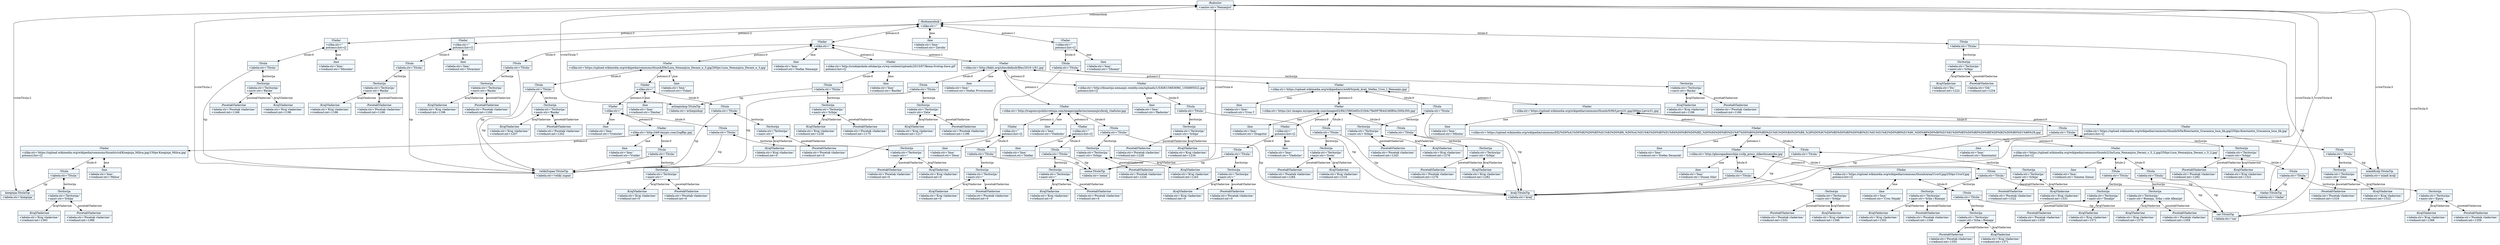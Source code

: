 
    digraph xtext {
    fontname = "Bitstream Vera Sans"
    fontsize = 8
    node[
        shape=record,
        style=filled,
        fillcolor=aliceblue
    ]
    nodesep = 0.3
    edge[dir=black,arrowtail=empty]


67777928 -> 68440808 [label="vrsteTitula:0" arrowtail=diamond dir=both]
68440808[label="{car:TitulaTip|+labela:str='car'\l}"]
67777928 -> 68515208 [label="vrsteTitula:1" arrowtail=diamond dir=both]
68515208[label="{velikiZupan:TitulaTip|+labela:str='veliki zupan'\l}"]
67777928 -> 68515600 [label="vrsteTitula:2" arrowtail=diamond dir=both]
68515600[label="{kneginja:TitulaTip|+labela:str='kneginja'\l}"]
67777928 -> 68515880 [label="vrsteTitula:3" arrowtail=diamond dir=both]
68515880[label="{kralj:TitulaTip|+labela:str='kralj'\l}"]
67777928 -> 68515936 [label="vrsteTitula:4" arrowtail=diamond dir=both]
68515936[label="{nema:TitulaTip|+labela:str='nema'\l}"]
67777928 -> 68516104 [label="vrsteTitula:5" arrowtail=diamond dir=both]
68516104[label="{mladiKralj:TitulaTip|+labela:str='mladi kralj'\l}"]
67777928 -> 68516216 [label="vrsteTitula:6" arrowtail=diamond dir=both]
68516216[label="{vladar:TitulaTip|+labela:str='vladar'\l}"]
67777928 -> 68516328 [label="vrsteTitula:7" arrowtail=diamond dir=both]
68516328[label="{arhiepiskop:TitulaTip|+labela:str='arhiepiskop'\l}"]
67777928 -> 68253120 [label="rodonacelnik" arrowtail=diamond dir=both]
68253120 -> 68516552 [label="ime" arrowtail=diamond dir=both]
68516552[label="{:Ime|+labela:str='Ime:'\l+vrednost:str='Zavida'\l}"]
68253120 -> 68516608 [label="titule:0" arrowtail=diamond dir=both]
68516608 -> 68440808 [label="tip" ]
68516608 -> 68517000 [label="teritorija" arrowtail=diamond dir=both]
68517000 -> 68517168 [label="pocetakVladavine" arrowtail=diamond dir=both]
68517168[label="{:PocetakVladavine|+labela:str='Od:'\l+vrednost:int=1234\l}"]
68517000 -> 68517280 [label="krajVladavine" arrowtail=diamond dir=both]
68517280[label="{:KrajVladavine|+labela:str='Do:'\l+vrednost:int=1222\l}"]
68517000[label="{:Teritorija|+labela:str='Teritorija:'\l+naziv:str='Srbija'\l}"]
68516608[label="{:Titula|+labela:str='Titula:'\l}"]
68253120 -> 68516832 [label="potomci:0" arrowtail=diamond dir=both]
68516832 -> 68517112 [label="ime" arrowtail=diamond dir=both]
68517112[label="{:Ime|+labela:str='Ime:'\l+vrednost:str='Stefan Nemanja'\l}"]
68516832 -> 68517336 [label="titule:0" arrowtail=diamond dir=both]
68517336 -> 68515208 [label="tip" ]
68517336 -> 68517784 [label="teritorija" arrowtail=diamond dir=both]
68517784 -> 68599936 [label="pocetakVladavine" arrowtail=diamond dir=both]
68599936[label="{:PocetakVladavine|+labela:str='Pocetak vladavine:'\l+vrednost:int=1166\l}"]
68517784 -> 68600048 [label="krajVladavine" arrowtail=diamond dir=both]
68600048[label="{:KrajVladavine|+labela:str='Kraj vladavine:'\l+vrednost:int=1196\l}"]
68517784[label="{:Teritorija|+labela:str='Teritorija:'\l+naziv:str='Raska'\l}"]
68517336[label="{:Titula|+labela:str='Titula:'\l}"]
68516832 -> 68517672 [label="potomci:0" arrowtail=diamond dir=both]
68517672 -> 68599880 [label="ime" arrowtail=diamond dir=both]
68599880[label="{:Ime|+labela:str='Ime:'\l+vrednost:str='Vukan'\l}"]
68517672 -> 68600104 [label="titule:0" arrowtail=diamond dir=both]
68600104 -> 68515208 [label="tip" ]
68600104 -> 68600496 [label="teritorija" arrowtail=diamond dir=both]
68600496 -> 68600664 [label="pocetakVladavine" arrowtail=diamond dir=both]
68600664[label="{:PocetakVladavine|+labela:str='Pocetak vladavine:'\l+vrednost:int=1202\l}"]
68600496 -> 68600776 [label="krajVladavine" arrowtail=diamond dir=both]
68600776[label="{:KrajVladavine|+labela:str='Kraj vladavine:'\l+vrednost:int=1207\l}"]
68600496[label="{:Teritorija|+labela:str='Teritorija:'\l+naziv:str='Raska'\l}"]
68600104[label="{:Titula|+labela:str='Titula:'\l}"]
68517672 -> 68600328 [label="potomci:0" arrowtail=diamond dir=both]
68600328 -> 68600608 [label="ime" arrowtail=diamond dir=both]
68600608[label="{:Ime|+labela:str='Ime:'\l+vrednost:str='Dmitar'\l}"]
68600328 -> 68600832 [label="titule:0" arrowtail=diamond dir=both]
68600832 -> 68515208 [label="tip" ]
68600832 -> 68601224 [label="teritorija" arrowtail=diamond dir=both]
68601224 -> 68601392 [label="pocetakVladavine" arrowtail=diamond dir=both]
68601392[label="{:PocetakVladavine|+labela:str='Pocetak vladavine:'\l+vrednost:int=0\l}"]
68601224 -> 68601448 [label="krajVladavine" arrowtail=diamond dir=both]
68601448[label="{:KrajVladavine|+labela:str='Kraj vladavine:'\l+vrednost:int=0\l}"]
68601224[label="{:Teritorija|+labela:str='Teritorija:'\l+naziv:str=''\l}"]
68600832[label="{:Titula|+labela:str='Titula:'\l}"]
68600328 -> 68601056 [label="potomci:0" arrowtail=diamond dir=both]
68601056 -> 68601336 [label="ime" arrowtail=diamond dir=both]
68601336[label="{:Ime|+labela:str='Ime:'\l+vrednost:str='Vratislav'\l}"]
68601056 -> 68601504 [label="titule:0" arrowtail=diamond dir=both]
68601504 -> 68515208 [label="tip" ]
68601504 -> 68601840 [label="teritorija" arrowtail=diamond dir=both]
68601840 -> 68602008 [label="pocetakVladavine" arrowtail=diamond dir=both]
68602008[label="{:PocetakVladavine|+labela:str='Pocetak vladavine:'\l+vrednost:int=0\l}"]
68601840 -> 68602064 [label="krajVladavine" arrowtail=diamond dir=both]
68602064[label="{:KrajVladavine|+labela:str='Kraj vladavine:'\l+vrednost:int=0\l}"]
68601840[label="{:Teritorija|+labela:str='Teritorija:'\l+naziv:str=''\l}"]
68601504[label="{:Titula|+labela:str='Titula:'\l}"]
68601056 -> 68601728 [label="potomci:0" arrowtail=diamond dir=both]
68601728 -> 68601952 [label="ime" arrowtail=diamond dir=both]
68601952[label="{:Ime|+labela:str='Ime:'\l+vrednost:str='Vratko'\l}"]
68601728 -> 68602120 [label="titule:0" arrowtail=diamond dir=both]
68602120 -> 68515208 [label="tip" ]
68602120 -> 68602512 [label="teritorija" arrowtail=diamond dir=both]
68602512 -> 68602680 [label="pocetakVladavine" arrowtail=diamond dir=both]
68602680[label="{:PocetakVladavine|+labela:str='Pocetak vladavine:'\l+vrednost:int=0\l}"]
68602512 -> 68602736 [label="krajVladavine" arrowtail=diamond dir=both]
68602736[label="{:KrajVladavine|+labela:str='Kraj vladavine:'\l+vrednost:int=0\l}"]
68602512[label="{:Teritorija|+labela:str='Teritorija:'\l+naziv:str=''\l}"]
68602120[label="{:Titula|+labela:str='Titula:'\l}"]
68601728 -> 68602344 [label="potomci:0" arrowtail=diamond dir=both]
68602344 -> 68602624 [label="ime" arrowtail=diamond dir=both]
68602624[label="{:Ime|+labela:str='Ime:'\l+vrednost:str='Milica'\l}"]
68602344 -> 68602792 [label="titule:0" arrowtail=diamond dir=both]
68602792 -> 68515600 [label="tip" ]
68602792 -> 68603184 [label="teritorija" arrowtail=diamond dir=both]
68603184 -> 68603352 [label="pocetakVladavine" arrowtail=diamond dir=both]
68603352[label="{:PocetakVladavine|+labela:str='Pocetak vladavine:'\l+vrednost:int=1389\l}"]
68603184 -> 68603464 [label="krajVladavine" arrowtail=diamond dir=both]
68603464[label="{:KrajVladavine|+labela:str='Kraj vladavine:'\l+vrednost:int=1393\l}"]
68603184[label="{:Teritorija|+labela:str='Teritorija:'\l+naziv:str='Srbija'\l}"]
68602792[label="{:Titula|+labela:str='Titula:'\l}"]
68602344[label="{:Vladar|+slika:str='https://upload.wikimedia.org/wikipedia/commons/thumb/c/cd/Kneginja_Milica.jpg/150px-Kneginja_Milica.jpg'\lpotomci:list=[]\l}"]
68601728[label="{:Vladar|+slika:str='http://i49.tinypic.com/2zgffqc.jpg'\l}"]
68601056[label="{:Vladar|+slika:str=''\l}"]
68600328[label="{:Vladar|+slika:str=''\l}"]
68517672[label="{:Vladar|+slika:str='https://upload.wikimedia.org/wikipedia/commons/thumb/f/fe/Loza_Nemanjica_Decani_e_3.jpg/260px-Loza_Nemanjica_Decani_e_3.jpg'\l}"]
68516832 -> 68517840 [label="potomci:1" arrowtail=diamond dir=both]
68517840 -> 68600552 [label="ime" arrowtail=diamond dir=both]
68600552[label="{:Ime|+labela:str='Ime:'\l+vrednost:str='Stefan Prvovencani'\l}"]
68517840 -> 68600888 [label="titule:0" arrowtail=diamond dir=both]
68600888 -> 68515208 [label="tip" ]
68600888 -> 68602848 [label="teritorija" arrowtail=diamond dir=both]
68602848 -> 68603296 [label="pocetakVladavine" arrowtail=diamond dir=both]
68603296[label="{:PocetakVladavine|+labela:str='Pocetak vladavine:'\l+vrednost:int=1196\l}"]
68602848 -> 68603576 [label="krajVladavine" arrowtail=diamond dir=both]
68603576[label="{:KrajVladavine|+labela:str='Kraj vladavine:'\l+vrednost:int=1217\l}"]
68602848[label="{:Teritorija|+labela:str='Teritorija:'\l+naziv:str='Zeta'\l}"]
68600888[label="{:Titula|+labela:str='Titula:'\l}"]
68517840 -> 68602176 [label="potomci:0" arrowtail=diamond dir=both]
68602176 -> 68603240 [label="ime" arrowtail=diamond dir=both]
68603240[label="{:Ime|+labela:str='Ime:'\l+vrednost:str='Radoslav'\l}"]
68602176 -> 68603632 [label="titule:0" arrowtail=diamond dir=both]
68603632 -> 68515880 [label="tip" ]
68603632 -> 68612224 [label="teritorija" arrowtail=diamond dir=both]
68612224 -> 68612392 [label="pocetakVladavine" arrowtail=diamond dir=both]
68612392[label="{:PocetakVladavine|+labela:str='Pocetak vladavine:'\l+vrednost:int=1228\l}"]
68612224 -> 68612504 [label="krajVladavine" arrowtail=diamond dir=both]
68612504[label="{:KrajVladavine|+labela:str='Kraj vladavine:'\l+vrednost:int=1234\l}"]
68612224[label="{:Teritorija|+labela:str='Teritorija:'\l+naziv:str='Srbija'\l}"]
68603632[label="{:Titula|+labela:str='Titula:'\l}"]
68602176[label="{:Vladar|+slika:str='http://dinastija-nemanjic.weebly.com/uploads/1/5/8/8/15883696/_1356895022.jpg'\lpotomci:list=[]\l}"]
68517840 -> 68603016 [label="potomci:1" arrowtail=diamond dir=both]
68603016 -> 68603856 [label="ime" arrowtail=diamond dir=both]
68603856[label="{:Ime|+labela:str='Ime:'\l+vrednost:str='Vladislav'\l}"]
68603016 -> 68612280 [label="titule:0" arrowtail=diamond dir=both]
68612280 -> 68515880 [label="tip" ]
68612280 -> 68612784 [label="teritorija" arrowtail=diamond dir=both]
68612784 -> 68612952 [label="pocetakVladavine" arrowtail=diamond dir=both]
68612952[label="{:PocetakVladavine|+labela:str='Pocetak vladavine:'\l+vrednost:int=1234\l}"]
68612784 -> 68613064 [label="krajVladavine" arrowtail=diamond dir=both]
68613064[label="{:KrajVladavine|+labela:str='Kraj vladavine:'\l+vrednost:int=1243\l}"]
68612784[label="{:Teritorija|+labela:str='Teritorija:'\l+naziv:str='Srbija'\l}"]
68612280[label="{:Titula|+labela:str='Titula:'\l}"]
68603016 -> 68612672 [label="potomci:0" arrowtail=diamond dir=both]
68612672 -> 68612896 [label="ime" arrowtail=diamond dir=both]
68612896[label="{:Ime|+labela:str='Ime:'\l+vrednost:str='Stefan'\l}"]
68612672 -> 68613120 [label="titule:0" arrowtail=diamond dir=both]
68613120 -> 68515936 [label="tip" ]
68613120 -> 68613512 [label="teritorija" arrowtail=diamond dir=both]
68613512 -> 68613680 [label="pocetakVladavine" arrowtail=diamond dir=both]
68613680[label="{:PocetakVladavine|+labela:str='Pocetak vladavine:'\l+vrednost:int=0\l}"]
68613512 -> 68613736 [label="krajVladavine" arrowtail=diamond dir=both]
68613736[label="{:KrajVladavine|+labela:str='Kraj vladavine:'\l+vrednost:int=0\l}"]
68613512[label="{:Teritorija|+labela:str='Teritorija:'\l+naziv:str=''\l}"]
68613120[label="{:Titula|+labela:str='Titula:'\l}"]
68612672[label="{:Vladar|+slika:str=''\lpotomci:list=[]\l}"]
68603016 -> 68612840 [label="potomci:1" arrowtail=diamond dir=both]
68612840 -> 68613344 [label="ime" arrowtail=diamond dir=both]
68613344[label="{:Ime|+labela:str='Ime:'\l+vrednost:str='Desa'\l}"]
68612840 -> 68613568 [label="titule:0" arrowtail=diamond dir=both]
68613568 -> 68515936 [label="tip" ]
68613568 -> 68614072 [label="teritorija" arrowtail=diamond dir=both]
68614072 -> 68614240 [label="pocetakVladavine" arrowtail=diamond dir=both]
68614240[label="{:PocetakVladavine|+labela:str='Pocetak vladavine:'\l+vrednost:int=0\l}"]
68614072 -> 68614296 [label="krajVladavine" arrowtail=diamond dir=both]
68614296[label="{:KrajVladavine|+labela:str='Kraj vladavine:'\l+vrednost:int=0\l}"]
68614072[label="{:Teritorija|+labela:str='Teritorija:'\l+naziv:str=''\l}"]
68613568[label="{:Titula|+labela:str='Titula:'\l}"]
68612840[label="{:Vladar|+slika:str=''\lpotomci:list=[]\l}"]
68603016[label="{:Vladar|+slika:str='http://tragomsrpskihsvetinja.com/images/galleries/nemanjici/kralj_vladislav.jpg'\l}"]
68517840 -> 68603688 [label="potomci:2" arrowtail=diamond dir=both]
68603688 -> 68613176 [label="ime" arrowtail=diamond dir=both]
68613176[label="{:Ime|+labela:str='Ime:'\l+vrednost:str='Uros I'\l}"]
68603688 -> 68613624 [label="titule:0" arrowtail=diamond dir=both]
68613624 -> 68515880 [label="tip" ]
68613624 -> 68614520 [label="teritorija" arrowtail=diamond dir=both]
68614520 -> 68614688 [label="pocetakVladavine" arrowtail=diamond dir=both]
68614688[label="{:PocetakVladavine|+labela:str='Pocetak vladavine:'\l+vrednost:int=1243\l}"]
68614520 -> 68614800 [label="krajVladavine" arrowtail=diamond dir=both]
68614800[label="{:KrajVladavine|+labela:str='Kraj vladavine:'\l+vrednost:int=1276\l}"]
68614520[label="{:Teritorija|+labela:str='Teritorija:'\l+naziv:str='Srbija'\l}"]
68613624[label="{:Titula|+labela:str='Titula:'\l}"]
68603688 -> 68614352 [label="potomci:0" arrowtail=diamond dir=both]
68614352 -> 68614632 [label="ime" arrowtail=diamond dir=both]
68614632[label="{:Ime|+labela:str='Ime:'\l+vrednost:str='Dragutin'\l}"]
68614352 -> 68614856 [label="titule:0" arrowtail=diamond dir=both]
68614856 -> 68515880 [label="tip" ]
68614856 -> 68615192 [label="teritorija" arrowtail=diamond dir=both]
68615192 -> 68615360 [label="pocetakVladavine" arrowtail=diamond dir=both]
68615360[label="{:PocetakVladavine|+labela:str='Pocetak vladavine:'\l+vrednost:int=1276\l}"]
68615192 -> 68615472 [label="krajVladavine" arrowtail=diamond dir=both]
68615472[label="{:KrajVladavine|+labela:str='Kraj vladavine:'\l+vrednost:int=1282\l}"]
68615192[label="{:Teritorija|+labela:str='Teritorija:'\l+naziv:str='Srbija'\l}"]
68614856[label="{:Titula|+labela:str='Titula:'\l}"]
68614352 -> 68615080 [label="titule:1" arrowtail=diamond dir=both]
68615080 -> 68515880 [label="tip" ]
68615080 -> 68615584 [label="teritorija" arrowtail=diamond dir=both]
68615584 -> 68615752 [label="pocetakVladavine" arrowtail=diamond dir=both]
68615752[label="{:PocetakVladavine|+labela:str='Pocetak vladavine:'\l+vrednost:int=1284\l}"]
68615584 -> 68615864 [label="krajVladavine" arrowtail=diamond dir=both]
68615864[label="{:KrajVladavine|+labela:str='Kraj vladavine:'\l+vrednost:int=1316\l}"]
68615584[label="{:Teritorija|+labela:str='Teritorija:'\l+naziv:str='Srem'\l}"]
68615080[label="{:Titula|+labela:str='Titula:'\l}"]
68614352 -> 68615248 [label="potomci:0" arrowtail=diamond dir=both]
68615248 -> 68615696 [label="ime" arrowtail=diamond dir=both]
68615696[label="{:Ime|+labela:str='Ime:'\l+vrednost:str='Vladislav'\l}"]
68615248 -> 68615920 [label="titule:0" arrowtail=diamond dir=both]
68615920 -> 68515936 [label="tip" ]
68615920 -> 68616320 [label="teritorija" arrowtail=diamond dir=both]
68616320 -> 68616488 [label="pocetakVladavine" arrowtail=diamond dir=both]
68616488[label="{:PocetakVladavine|+labela:str='Pocetak vladavine:'\l+vrednost:int=0\l}"]
68616320 -> 68616544 [label="krajVladavine" arrowtail=diamond dir=both]
68616544[label="{:KrajVladavine|+labela:str='Kraj vladavine:'\l+vrednost:int=0\l}"]
68616320[label="{:Teritorija|+labela:str='Teritorija:'\l+naziv:str=''\l}"]
68615920[label="{:Titula|+labela:str='Titula:'\l}"]
68615248[label="{:Vladar|+slika:str=''\lpotomci:list=[]\l}"]
68614352[label="{:Vladar|+slika:str='https://a1-images.myspacecdn.com/images02/84/15902e65c31f44c78e097f644246f84c/300x300.jpg'\l}"]
68603688 -> 68614576 [label="potomci:1" arrowtail=diamond dir=both]
68614576 -> 68615640 [label="ime" arrowtail=diamond dir=both]
68615640[label="{:Ime|+labela:str='Ime:'\l+vrednost:str='Milutin'\l}"]
68614576 -> 68615976 [label="titule:0" arrowtail=diamond dir=both]
68615976 -> 68515880 [label="tip" ]
68615976 -> 68616768 [label="teritorija" arrowtail=diamond dir=both]
68616768 -> 68616936 [label="pocetakVladavine" arrowtail=diamond dir=both]
68616936[label="{:PocetakVladavine|+labela:str='Pocetak vladavine:'\l+vrednost:int=1282\l}"]
68616768 -> 68617048 [label="krajVladavine" arrowtail=diamond dir=both]
68617048[label="{:KrajVladavine|+labela:str='Kraj vladavine:'\l+vrednost:int=1321\l}"]
68616768[label="{:Teritorija|+labela:str='Teritorija:'\l+naziv:str='Srbija'\l}"]
68615976[label="{:Titula|+labela:str='Titula:'\l}"]
68614576 -> 68616600 [label="potomci:0" arrowtail=diamond dir=both]
68616600 -> 68616880 [label="ime" arrowtail=diamond dir=both]
68616880[label="{:Ime|+labela:str='Ime:'\l+vrednost:str='Konstantin'\l}"]
68616600 -> 68617104 [label="titule:0" arrowtail=diamond dir=both]
68617104 -> 68516104 [label="tip" ]
68617104 -> 68617440 [label="teritorija" arrowtail=diamond dir=both]
68617440 -> 68617608 [label="pocetakVladavine" arrowtail=diamond dir=both]
68617608[label="{:PocetakVladavine|+labela:str='Pocetak vladavine:'\l+vrednost:int=1316\l}"]
68617440 -> 68617720 [label="krajVladavine" arrowtail=diamond dir=both]
68617720[label="{:KrajVladavine|+labela:str='Kraj vladavine:'\l+vrednost:int=1322\l}"]
68617440[label="{:Teritorija|+labela:str='Teritorija:'\l+naziv:str='Zeta'\l}"]
68617104[label="{:Titula|+labela:str='Titula:'\l}"]
68616600[label="{:Vladar|+slika:str='https://upload.wikimedia.org/wikipedia/commons/thumb/0/0e/Konstantin_Gracanica_loza_lik.jpg/250px-Konstantin_Gracanica_loza_lik.jpg'\lpotomci:list=[]\l}"]
68614576 -> 68616824 [label="potomci:1" arrowtail=diamond dir=both]
68616824 -> 68617328 [label="ime" arrowtail=diamond dir=both]
68617328[label="{:Ime|+labela:str='Ime:'\l+vrednost:str='Stefan Decanski'\l}"]
68616824 -> 68617496 [label="titule:0" arrowtail=diamond dir=both]
68617496 -> 68515880 [label="tip" ]
68617496 -> 68618000 [label="teritorija" arrowtail=diamond dir=both]
68618000 -> 68618168 [label="pocetakVladavine" arrowtail=diamond dir=both]
68618168[label="{:PocetakVladavine|+labela:str='Pocetak vladavine:'\l+vrednost:int=1322\l}"]
68618000 -> 68618280 [label="krajVladavine" arrowtail=diamond dir=both]
68618280[label="{:KrajVladavine|+labela:str='Kraj vladavine:'\l+vrednost:int=1331\l}"]
68618000[label="{:Teritorija|+labela:str='Teritorija:'\l+naziv:str='Srbija'\l}"]
68617496[label="{:Titula|+labela:str='Titula:'\l}"]
68616824 -> 68617888 [label="potomci:0" arrowtail=diamond dir=both]
68617888 -> 68618112 [label="ime" arrowtail=diamond dir=both]
68618112[label="{:Ime|+labela:str='Ime:'\l+vrednost:str='Simeon Sinisa'\l}"]
68617888 -> 68618336 [label="titule:0" arrowtail=diamond dir=both]
68618336 -> 68440808 [label="tip" ]
68618336 -> 68618672 [label="teritorija" arrowtail=diamond dir=both]
68618672 -> 68618840 [label="pocetakVladavine" arrowtail=diamond dir=both]
68618840[label="{:PocetakVladavine|+labela:str='Pocetak vladavine:'\l+vrednost:int=1359\l}"]
68618672 -> 68618896 [label="krajVladavine" arrowtail=diamond dir=both]
68618896[label="{:KrajVladavine|+labela:str='Kraj vladavine:'\l+vrednost:int=1370\l}"]
68618672[label="{:Teritorija|+labela:str='Teritorija:'\l+naziv:str='Romeja, Srba i cele Albanije'\l}"]
68618336[label="{:Titula|+labela:str='Titula:'\l}"]
68617888 -> 68618560 [label="titule:1" arrowtail=diamond dir=both]
68618560 -> 68516216 [label="tip" ]
68618560 -> 68619008 [label="teritorija" arrowtail=diamond dir=both]
68619008 -> 68619176 [label="pocetakVladavine" arrowtail=diamond dir=both]
68619176[label="{:PocetakVladavine|+labela:str='Pocetak vladavine:'\l+vrednost:int=1359\l}"]
68619008 -> 68619288 [label="krajVladavine" arrowtail=diamond dir=both]
68619288[label="{:KrajVladavine|+labela:str='Kraj vladavine:'\l+vrednost:int=1366\l}"]
68619008[label="{:Teritorija|+labela:str='Teritorija:'\l+naziv:str='Epira'\l}"]
68618560[label="{:Titula|+labela:str='Titula:'\l}"]
68617888 -> 68618728 [label="titule:2" arrowtail=diamond dir=both]
68618728 -> 68516216 [label="tip" ]
68618728 -> 68619400 [label="teritorija" arrowtail=diamond dir=both]
68619400 -> 68619568 [label="pocetakVladavine" arrowtail=diamond dir=both]
68619568[label="{:PocetakVladavine|+labela:str='Pocetak vladavine:'\l+vrednost:int=1359\l}"]
68619400 -> 68619624 [label="krajVladavine" arrowtail=diamond dir=both]
68619624[label="{:KrajVladavine|+labela:str='Kraj vladavine:'\l+vrednost:int=1371\l}"]
68619400[label="{:Teritorija|+labela:str='Teritorija:'\l+naziv:str='Tesalije'\l}"]
68618728[label="{:Titula|+labela:str='Titula:'\l}"]
68617888[label="{:Vladar|+slika:str='https://upload.wikimedia.org/wikipedia/commons/thumb/2/2e/Loza_Nemanjica_Decani_c_5_2.jpg/250px-Loza_Nemanjica_Decani_c_5_2.jpg'\lpotomci:list=[]\l}"]
68616824 -> 68618056 [label="potomci:1" arrowtail=diamond dir=both]
68618056 -> 68619064 [label="ime" arrowtail=diamond dir=both]
68619064[label="{:Ime|+labela:str='Ime:'\l+vrednost:str='Dusan Silni'\l}"]
68618056 -> 68619456 [label="titule:0" arrowtail=diamond dir=both]
68619456 -> 68515880 [label="tip" ]
68619456 -> 68619904 [label="teritorija" arrowtail=diamond dir=both]
68619904 -> 68620072 [label="pocetakVladavine" arrowtail=diamond dir=both]
68620072[label="{:PocetakVladavine|+labela:str='Pocetak vladavine:'\l+vrednost:int=1331\l}"]
68619904 -> 68620184 [label="krajVladavine" arrowtail=diamond dir=both]
68620184[label="{:KrajVladavine|+labela:str='Kraj vladavine:'\l+vrednost:int=1346\l}"]
68619904[label="{:Teritorija|+labela:str='Teritorija:'\l+naziv:str='Srbija'\l}"]
68619456[label="{:Titula|+labela:str='Titula:'\l}"]
68618056 -> 68619792 [label="titule:1" arrowtail=diamond dir=both]
68619792 -> 68440808 [label="tip" ]
68619792 -> 68624456 [label="teritorija" arrowtail=diamond dir=both]
68624456 -> 68624624 [label="pocetakVladavine" arrowtail=diamond dir=both]
68624624[label="{:PocetakVladavine|+labela:str='Pocetak vladavine:'\l+vrednost:int=1346\l}"]
68624456 -> 68624680 [label="krajVladavine" arrowtail=diamond dir=both]
68624680[label="{:KrajVladavine|+labela:str='Kraj vladavine:'\l+vrednost:int=1355\l}"]
68624456[label="{:Teritorija|+labela:str='Teritorija:'\l+naziv:str='Srba i Romeja'\l}"]
68619792[label="{:Titula|+labela:str='Titula:'\l}"]
68618056 -> 68619960 [label="potomci:0" arrowtail=diamond dir=both]
68619960 -> 68624568 [label="ime" arrowtail=diamond dir=both]
68624568[label="{:Ime|+labela:str='Ime:'\l+vrednost:str='Uros Nejaki'\l}"]
68619960 -> 68624736 [label="titule:0" arrowtail=diamond dir=both]
68624736 -> 68440808 [label="tip" ]
68624736 -> 68625072 [label="teritorija" arrowtail=diamond dir=both]
68625072 -> 68625240 [label="pocetakVladavine" arrowtail=diamond dir=both]
68625240[label="{:PocetakVladavine|+labela:str='Pocetak vladavine:'\l+vrednost:int=1355\l}"]
68625072 -> 68625296 [label="krajVladavine" arrowtail=diamond dir=both]
68625296[label="{:KrajVladavine|+labela:str='Kraj vladavine:'\l+vrednost:int=1371\l}"]
68625072[label="{:Teritorija|+labela:str='Teritorija:'\l+naziv:str='Srba i Romeja'\l}"]
68624736[label="{:Titula|+labela:str='Titula:'\l}"]
68619960[label="{:Vladar|+slika:str='https://upload.wikimedia.org/wikipedia/commons/thumb/a/aa/UrosV.jpg/250px-UrosV.jpg'\lpotomci:list=[]\l}"]
68618056[label="{:Vladar|+slika:str='http://glaszapadnesrbije.rs/dp_press_slike/dusansilni.jpg'\l}"]
68616824[label="{:Vladar|+slika:str='https://upload.wikimedia.org/wikipedia/commons/f/f2/%D0%A1%D0%B2%D0%B5%D1%82%D0%B8_%D0%A1%D1%82%D0%B5%D1%84%D0%B0%D0%BD_%D0%94%D0%B5%D1%87%D0%B0%D0%BD%D1%81%D0%BA%D0%B8_%28%D0%9C%D0%B0%D0%BD%D0%B0%D1%81%D1%82%D0%B8%D1%80_%D0%88%D0%B0%D1%81%D0%B5%D0%BD%D0%BE%D0%B2%D0%B0%D1%86%29.jpg'\l}"]
68614576[label="{:Vladar|+slika:str='https://upload.wikimedia.org/wikipedia/commons/thumb/0/06/Ljevis31.jpg/260px-Ljevis31.jpg'\l}"]
68603688[label="{:Vladar|+slika:str='https://upload.wikimedia.org/wikipedia/sr/e/e8/Srpski_kralj_Stefan_Uros_I_Nemanjic.jpg'\l}"]
68517840[label="{:Vladar|+slika:str='http://fakti.org/sites/default/files/2016-1/01.jpg'\l}"]
68516832 -> 68600160 [label="potomci:2" arrowtail=diamond dir=both]
68600160 -> 68612336 [label="ime" arrowtail=diamond dir=both]
68612336[label="{:Ime|+labela:str='Ime:'\l+vrednost:str='Rastko'\l}"]
68600160 -> 68613904 [label="titule:0" arrowtail=diamond dir=both]
68613904 -> 68516328 [label="tip" ]
68613904 -> 68624512 [label="teritorija" arrowtail=diamond dir=both]
68624512 -> 68625128 [label="pocetakVladavine" arrowtail=diamond dir=both]
68625128[label="{:PocetakVladavine|+labela:str='Pocetak vladavine:'\l+vrednost:int=1175\l}"]
68624512 -> 68625352 [label="krajVladavine" arrowtail=diamond dir=both]
68625352[label="{:KrajVladavine|+labela:str='Kraj vladavine:'\l+vrednost:int=1236\l}"]
68624512[label="{:Teritorija|+labela:str='Teritorija:'\l+naziv:str='Srbija'\l}"]
68613904[label="{:Titula|+labela:str='Titula:'\l}"]
68600160[label="{:Vladar|+slika:str='http://srednjeskole.edukacija.rs/wp-content/uploads/2015/07/Ikona-Svetog-Save.gif'\lpotomci:list=[]\l}"]
68516832[label="{:Vladar|+slika:str=''\l}"]
68253120 -> 68517056 [label="potomci:1" arrowtail=diamond dir=both]
68517056 -> 68601280 [label="ime" arrowtail=diamond dir=both]
68601280[label="{:Ime|+labela:str='Ime:'\l+vrednost:str='Tihomir'\l}"]
68517056 -> 68614912 [label="titule:0" arrowtail=diamond dir=both]
68614912 -> 68515208 [label="tip" ]
68614912 -> 68625576 [label="teritorija" arrowtail=diamond dir=both]
68625576 -> 68625744 [label="pocetakVladavine" arrowtail=diamond dir=both]
68625744[label="{:PocetakVladavine|+labela:str='Pocetak vladavine:'\l+vrednost:int=1166\l}"]
68625576 -> 68625856 [label="krajVladavine" arrowtail=diamond dir=both]
68625856[label="{:KrajVladavine|+labela:str='Kraj vladavine:'\l+vrednost:int=1196\l}"]
68625576[label="{:Teritorija|+labela:str='Teritorija:'\l+naziv:str='Raska'\l}"]
68614912[label="{:Titula|+labela:str='Titula:'\l}"]
68517056[label="{:Vladar|+slika:str=''\lpotomci:list=[]\l}"]
68253120 -> 68517504 [label="potomci:2" arrowtail=diamond dir=both]
68517504 -> 68625408 [label="ime" arrowtail=diamond dir=both]
68625408[label="{:Ime|+labela:str='Ime:'\l+vrednost:str='Stracimir'\l}"]
68517504 -> 68625632 [label="titule:0" arrowtail=diamond dir=both]
68625632 -> 68515208 [label="tip" ]
68625632 -> 68626136 [label="teritorija" arrowtail=diamond dir=both]
68626136 -> 68626304 [label="pocetakVladavine" arrowtail=diamond dir=both]
68626304[label="{:PocetakVladavine|+labela:str='Pocetak vladavine:'\l+vrednost:int=1166\l}"]
68626136 -> 68626416 [label="krajVladavine" arrowtail=diamond dir=both]
68626416[label="{:KrajVladavine|+labela:str='Kraj vladavine:'\l+vrednost:int=1196\l}"]
68626136[label="{:Teritorija|+labela:str='Teritorija:'\l+naziv:str='Raska'\l}"]
68625632[label="{:Titula|+labela:str='Titula:'\l}"]
68517504[label="{:Vladar|+slika:str=''\lpotomci:list=[]\l}"]
68253120 -> 68617552 [label="potomci:3" arrowtail=diamond dir=both]
68617552 -> 68626024 [label="ime" arrowtail=diamond dir=both]
68626024[label="{:Ime|+labela:str='Ime:'\l+vrednost:str='Miroslav'\l}"]
68617552 -> 68626192 [label="titule:0" arrowtail=diamond dir=both]
68626192 -> 68515208 [label="tip" ]
68626192 -> 68626696 [label="teritorija" arrowtail=diamond dir=both]
68626696 -> 68626864 [label="pocetakVladavine" arrowtail=diamond dir=both]
68626864[label="{:PocetakVladavine|+labela:str='Pocetak vladavine:'\l+vrednost:int=1166\l}"]
68626696 -> 68626976 [label="krajVladavine" arrowtail=diamond dir=both]
68626976[label="{:KrajVladavine|+labela:str='Kraj vladavine:'\l+vrednost:int=1196\l}"]
68626696[label="{:Teritorija|+labela:str='Teritorija:'\l+naziv:str='Raska'\l}"]
68626192[label="{:Titula|+labela:str='Titula:'\l}"]
68617552[label="{:Vladar|+slika:str=''\lpotomci:list=[]\l}"]
68253120[label="{:Rodonacelnik|+slika:str=''\l}"]
67777928[label="{:Rodoslov|+naslov:str='Nemanjici'\l}"]

}
